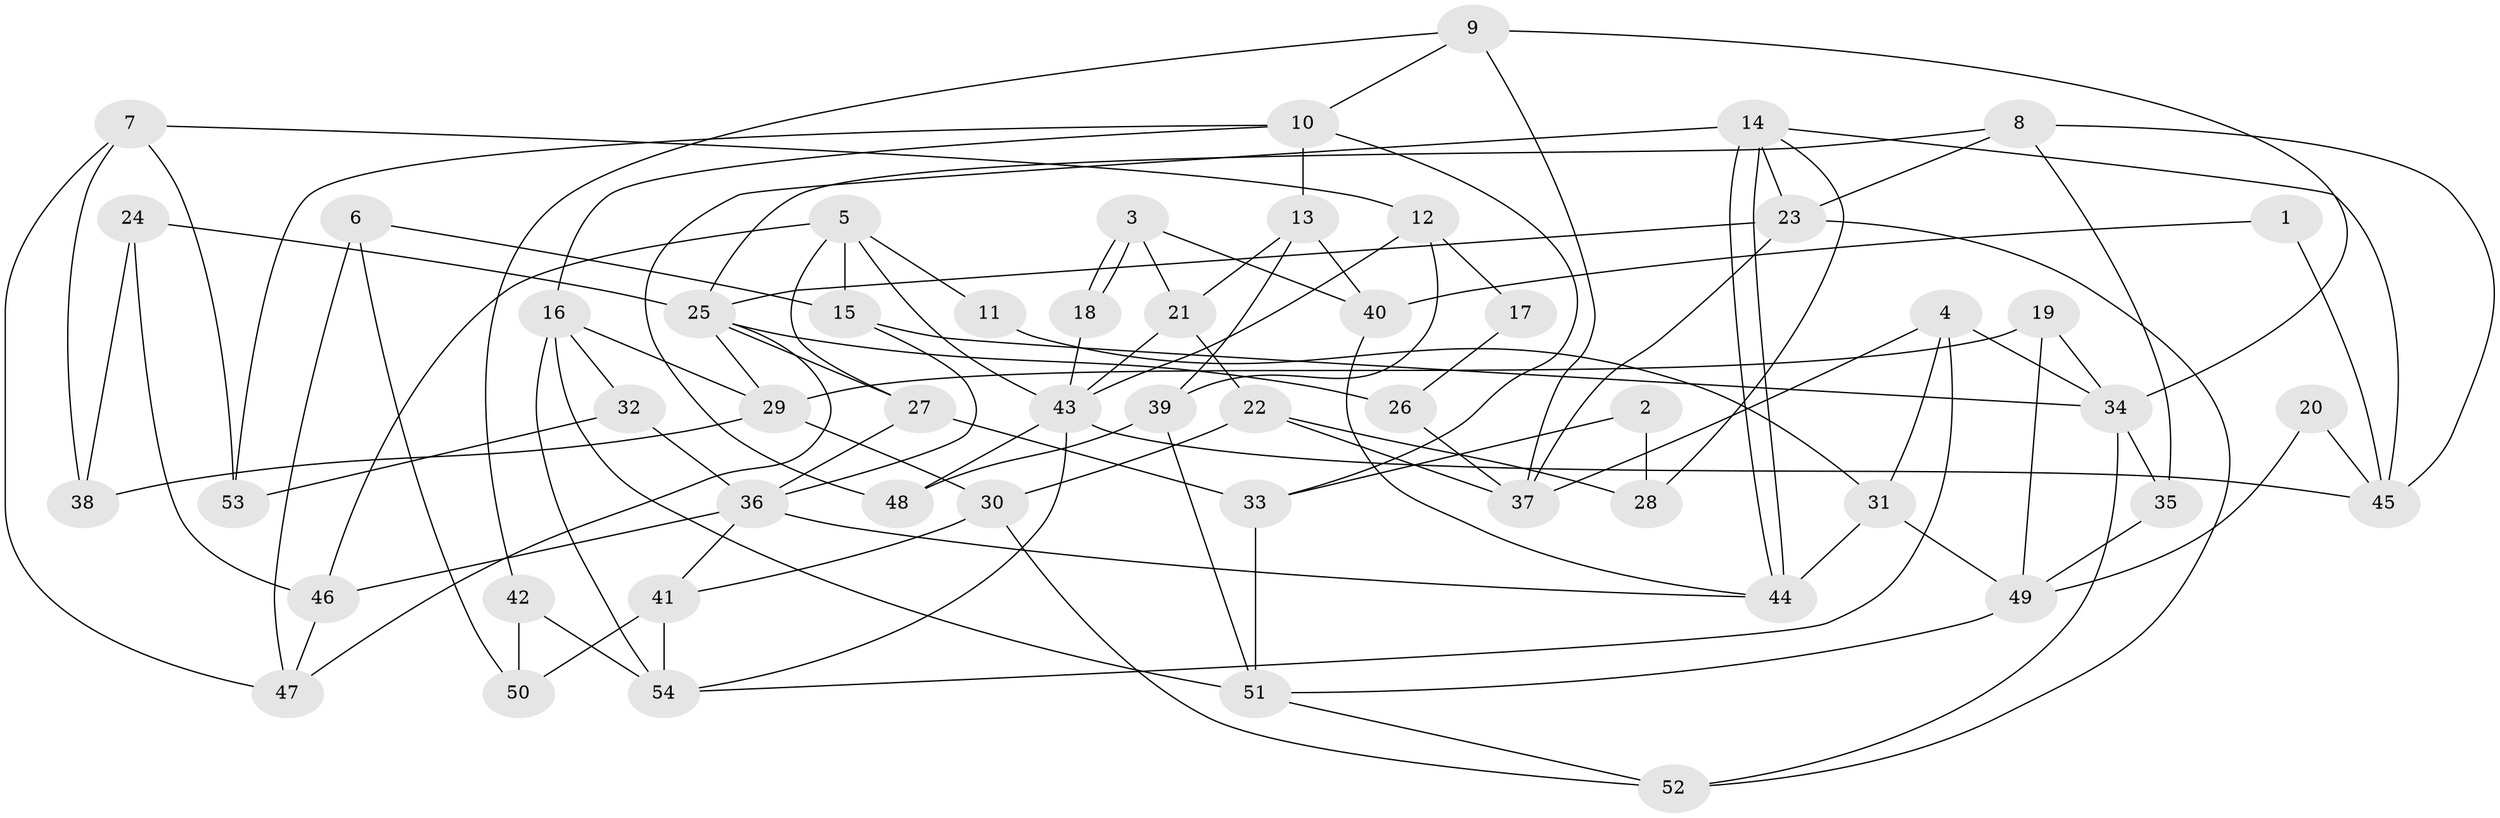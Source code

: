 // Generated by graph-tools (version 1.1) at 2025/26/03/09/25 03:26:16]
// undirected, 54 vertices, 108 edges
graph export_dot {
graph [start="1"]
  node [color=gray90,style=filled];
  1;
  2;
  3;
  4;
  5;
  6;
  7;
  8;
  9;
  10;
  11;
  12;
  13;
  14;
  15;
  16;
  17;
  18;
  19;
  20;
  21;
  22;
  23;
  24;
  25;
  26;
  27;
  28;
  29;
  30;
  31;
  32;
  33;
  34;
  35;
  36;
  37;
  38;
  39;
  40;
  41;
  42;
  43;
  44;
  45;
  46;
  47;
  48;
  49;
  50;
  51;
  52;
  53;
  54;
  1 -- 45;
  1 -- 40;
  2 -- 33;
  2 -- 28;
  3 -- 21;
  3 -- 18;
  3 -- 18;
  3 -- 40;
  4 -- 34;
  4 -- 54;
  4 -- 31;
  4 -- 37;
  5 -- 15;
  5 -- 43;
  5 -- 11;
  5 -- 27;
  5 -- 46;
  6 -- 47;
  6 -- 50;
  6 -- 15;
  7 -- 38;
  7 -- 12;
  7 -- 47;
  7 -- 53;
  8 -- 23;
  8 -- 45;
  8 -- 25;
  8 -- 35;
  9 -- 34;
  9 -- 10;
  9 -- 37;
  9 -- 42;
  10 -- 13;
  10 -- 33;
  10 -- 16;
  10 -- 53;
  11 -- 31;
  12 -- 43;
  12 -- 39;
  12 -- 17;
  13 -- 39;
  13 -- 40;
  13 -- 21;
  14 -- 44;
  14 -- 44;
  14 -- 23;
  14 -- 28;
  14 -- 45;
  14 -- 48;
  15 -- 36;
  15 -- 34;
  16 -- 32;
  16 -- 29;
  16 -- 51;
  16 -- 54;
  17 -- 26;
  18 -- 43;
  19 -- 29;
  19 -- 49;
  19 -- 34;
  20 -- 49;
  20 -- 45;
  21 -- 22;
  21 -- 43;
  22 -- 30;
  22 -- 37;
  22 -- 28;
  23 -- 37;
  23 -- 52;
  23 -- 25;
  24 -- 46;
  24 -- 25;
  24 -- 38;
  25 -- 26;
  25 -- 27;
  25 -- 29;
  25 -- 47;
  26 -- 37;
  27 -- 33;
  27 -- 36;
  29 -- 30;
  29 -- 38;
  30 -- 52;
  30 -- 41;
  31 -- 44;
  31 -- 49;
  32 -- 53;
  32 -- 36;
  33 -- 51;
  34 -- 35;
  34 -- 52;
  35 -- 49;
  36 -- 46;
  36 -- 41;
  36 -- 44;
  39 -- 48;
  39 -- 51;
  40 -- 44;
  41 -- 50;
  41 -- 54;
  42 -- 54;
  42 -- 50;
  43 -- 54;
  43 -- 45;
  43 -- 48;
  46 -- 47;
  49 -- 51;
  51 -- 52;
}
